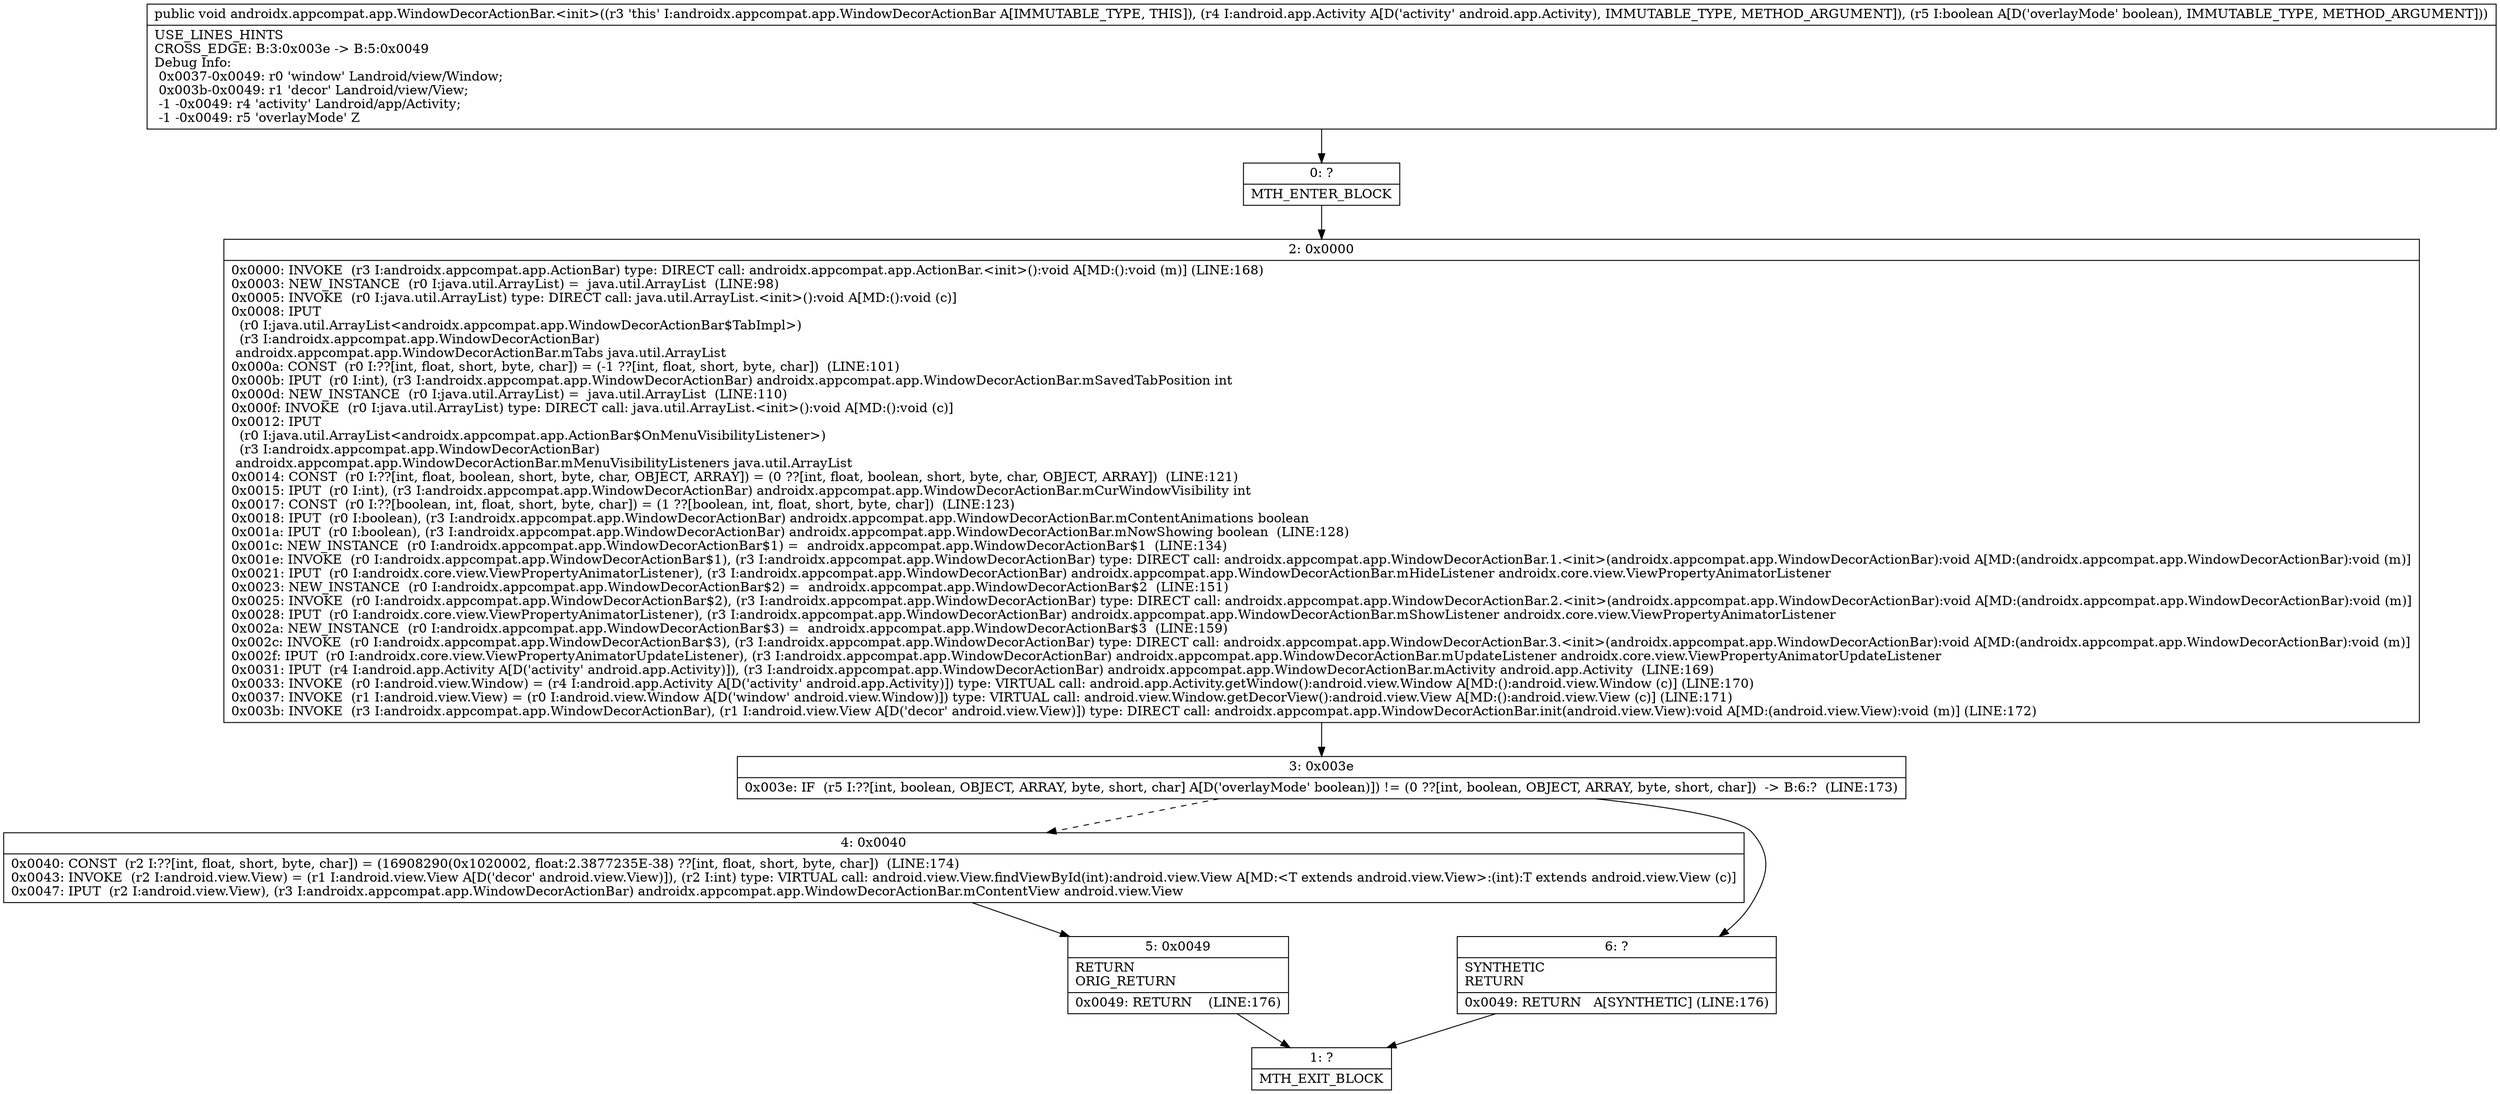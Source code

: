 digraph "CFG forandroidx.appcompat.app.WindowDecorActionBar.\<init\>(Landroid\/app\/Activity;Z)V" {
Node_0 [shape=record,label="{0\:\ ?|MTH_ENTER_BLOCK\l}"];
Node_2 [shape=record,label="{2\:\ 0x0000|0x0000: INVOKE  (r3 I:androidx.appcompat.app.ActionBar) type: DIRECT call: androidx.appcompat.app.ActionBar.\<init\>():void A[MD:():void (m)] (LINE:168)\l0x0003: NEW_INSTANCE  (r0 I:java.util.ArrayList) =  java.util.ArrayList  (LINE:98)\l0x0005: INVOKE  (r0 I:java.util.ArrayList) type: DIRECT call: java.util.ArrayList.\<init\>():void A[MD:():void (c)]\l0x0008: IPUT  \l  (r0 I:java.util.ArrayList\<androidx.appcompat.app.WindowDecorActionBar$TabImpl\>)\l  (r3 I:androidx.appcompat.app.WindowDecorActionBar)\l androidx.appcompat.app.WindowDecorActionBar.mTabs java.util.ArrayList \l0x000a: CONST  (r0 I:??[int, float, short, byte, char]) = (\-1 ??[int, float, short, byte, char])  (LINE:101)\l0x000b: IPUT  (r0 I:int), (r3 I:androidx.appcompat.app.WindowDecorActionBar) androidx.appcompat.app.WindowDecorActionBar.mSavedTabPosition int \l0x000d: NEW_INSTANCE  (r0 I:java.util.ArrayList) =  java.util.ArrayList  (LINE:110)\l0x000f: INVOKE  (r0 I:java.util.ArrayList) type: DIRECT call: java.util.ArrayList.\<init\>():void A[MD:():void (c)]\l0x0012: IPUT  \l  (r0 I:java.util.ArrayList\<androidx.appcompat.app.ActionBar$OnMenuVisibilityListener\>)\l  (r3 I:androidx.appcompat.app.WindowDecorActionBar)\l androidx.appcompat.app.WindowDecorActionBar.mMenuVisibilityListeners java.util.ArrayList \l0x0014: CONST  (r0 I:??[int, float, boolean, short, byte, char, OBJECT, ARRAY]) = (0 ??[int, float, boolean, short, byte, char, OBJECT, ARRAY])  (LINE:121)\l0x0015: IPUT  (r0 I:int), (r3 I:androidx.appcompat.app.WindowDecorActionBar) androidx.appcompat.app.WindowDecorActionBar.mCurWindowVisibility int \l0x0017: CONST  (r0 I:??[boolean, int, float, short, byte, char]) = (1 ??[boolean, int, float, short, byte, char])  (LINE:123)\l0x0018: IPUT  (r0 I:boolean), (r3 I:androidx.appcompat.app.WindowDecorActionBar) androidx.appcompat.app.WindowDecorActionBar.mContentAnimations boolean \l0x001a: IPUT  (r0 I:boolean), (r3 I:androidx.appcompat.app.WindowDecorActionBar) androidx.appcompat.app.WindowDecorActionBar.mNowShowing boolean  (LINE:128)\l0x001c: NEW_INSTANCE  (r0 I:androidx.appcompat.app.WindowDecorActionBar$1) =  androidx.appcompat.app.WindowDecorActionBar$1  (LINE:134)\l0x001e: INVOKE  (r0 I:androidx.appcompat.app.WindowDecorActionBar$1), (r3 I:androidx.appcompat.app.WindowDecorActionBar) type: DIRECT call: androidx.appcompat.app.WindowDecorActionBar.1.\<init\>(androidx.appcompat.app.WindowDecorActionBar):void A[MD:(androidx.appcompat.app.WindowDecorActionBar):void (m)]\l0x0021: IPUT  (r0 I:androidx.core.view.ViewPropertyAnimatorListener), (r3 I:androidx.appcompat.app.WindowDecorActionBar) androidx.appcompat.app.WindowDecorActionBar.mHideListener androidx.core.view.ViewPropertyAnimatorListener \l0x0023: NEW_INSTANCE  (r0 I:androidx.appcompat.app.WindowDecorActionBar$2) =  androidx.appcompat.app.WindowDecorActionBar$2  (LINE:151)\l0x0025: INVOKE  (r0 I:androidx.appcompat.app.WindowDecorActionBar$2), (r3 I:androidx.appcompat.app.WindowDecorActionBar) type: DIRECT call: androidx.appcompat.app.WindowDecorActionBar.2.\<init\>(androidx.appcompat.app.WindowDecorActionBar):void A[MD:(androidx.appcompat.app.WindowDecorActionBar):void (m)]\l0x0028: IPUT  (r0 I:androidx.core.view.ViewPropertyAnimatorListener), (r3 I:androidx.appcompat.app.WindowDecorActionBar) androidx.appcompat.app.WindowDecorActionBar.mShowListener androidx.core.view.ViewPropertyAnimatorListener \l0x002a: NEW_INSTANCE  (r0 I:androidx.appcompat.app.WindowDecorActionBar$3) =  androidx.appcompat.app.WindowDecorActionBar$3  (LINE:159)\l0x002c: INVOKE  (r0 I:androidx.appcompat.app.WindowDecorActionBar$3), (r3 I:androidx.appcompat.app.WindowDecorActionBar) type: DIRECT call: androidx.appcompat.app.WindowDecorActionBar.3.\<init\>(androidx.appcompat.app.WindowDecorActionBar):void A[MD:(androidx.appcompat.app.WindowDecorActionBar):void (m)]\l0x002f: IPUT  (r0 I:androidx.core.view.ViewPropertyAnimatorUpdateListener), (r3 I:androidx.appcompat.app.WindowDecorActionBar) androidx.appcompat.app.WindowDecorActionBar.mUpdateListener androidx.core.view.ViewPropertyAnimatorUpdateListener \l0x0031: IPUT  (r4 I:android.app.Activity A[D('activity' android.app.Activity)]), (r3 I:androidx.appcompat.app.WindowDecorActionBar) androidx.appcompat.app.WindowDecorActionBar.mActivity android.app.Activity  (LINE:169)\l0x0033: INVOKE  (r0 I:android.view.Window) = (r4 I:android.app.Activity A[D('activity' android.app.Activity)]) type: VIRTUAL call: android.app.Activity.getWindow():android.view.Window A[MD:():android.view.Window (c)] (LINE:170)\l0x0037: INVOKE  (r1 I:android.view.View) = (r0 I:android.view.Window A[D('window' android.view.Window)]) type: VIRTUAL call: android.view.Window.getDecorView():android.view.View A[MD:():android.view.View (c)] (LINE:171)\l0x003b: INVOKE  (r3 I:androidx.appcompat.app.WindowDecorActionBar), (r1 I:android.view.View A[D('decor' android.view.View)]) type: DIRECT call: androidx.appcompat.app.WindowDecorActionBar.init(android.view.View):void A[MD:(android.view.View):void (m)] (LINE:172)\l}"];
Node_3 [shape=record,label="{3\:\ 0x003e|0x003e: IF  (r5 I:??[int, boolean, OBJECT, ARRAY, byte, short, char] A[D('overlayMode' boolean)]) != (0 ??[int, boolean, OBJECT, ARRAY, byte, short, char])  \-\> B:6:?  (LINE:173)\l}"];
Node_4 [shape=record,label="{4\:\ 0x0040|0x0040: CONST  (r2 I:??[int, float, short, byte, char]) = (16908290(0x1020002, float:2.3877235E\-38) ??[int, float, short, byte, char])  (LINE:174)\l0x0043: INVOKE  (r2 I:android.view.View) = (r1 I:android.view.View A[D('decor' android.view.View)]), (r2 I:int) type: VIRTUAL call: android.view.View.findViewById(int):android.view.View A[MD:\<T extends android.view.View\>:(int):T extends android.view.View (c)]\l0x0047: IPUT  (r2 I:android.view.View), (r3 I:androidx.appcompat.app.WindowDecorActionBar) androidx.appcompat.app.WindowDecorActionBar.mContentView android.view.View \l}"];
Node_5 [shape=record,label="{5\:\ 0x0049|RETURN\lORIG_RETURN\l|0x0049: RETURN    (LINE:176)\l}"];
Node_1 [shape=record,label="{1\:\ ?|MTH_EXIT_BLOCK\l}"];
Node_6 [shape=record,label="{6\:\ ?|SYNTHETIC\lRETURN\l|0x0049: RETURN   A[SYNTHETIC] (LINE:176)\l}"];
MethodNode[shape=record,label="{public void androidx.appcompat.app.WindowDecorActionBar.\<init\>((r3 'this' I:androidx.appcompat.app.WindowDecorActionBar A[IMMUTABLE_TYPE, THIS]), (r4 I:android.app.Activity A[D('activity' android.app.Activity), IMMUTABLE_TYPE, METHOD_ARGUMENT]), (r5 I:boolean A[D('overlayMode' boolean), IMMUTABLE_TYPE, METHOD_ARGUMENT]))  | USE_LINES_HINTS\lCROSS_EDGE: B:3:0x003e \-\> B:5:0x0049\lDebug Info:\l  0x0037\-0x0049: r0 'window' Landroid\/view\/Window;\l  0x003b\-0x0049: r1 'decor' Landroid\/view\/View;\l  \-1 \-0x0049: r4 'activity' Landroid\/app\/Activity;\l  \-1 \-0x0049: r5 'overlayMode' Z\l}"];
MethodNode -> Node_0;Node_0 -> Node_2;
Node_2 -> Node_3;
Node_3 -> Node_4[style=dashed];
Node_3 -> Node_6;
Node_4 -> Node_5;
Node_5 -> Node_1;
Node_6 -> Node_1;
}

